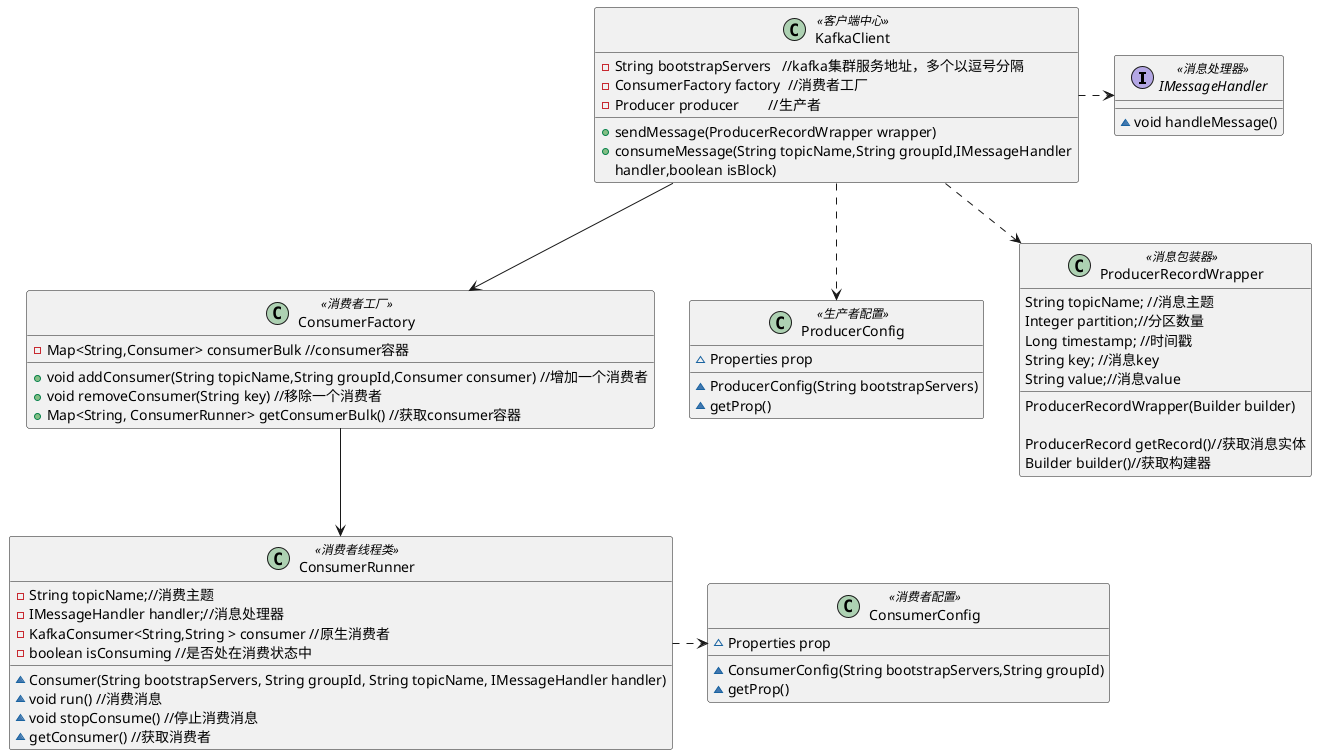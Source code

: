 @startuml

interface IMessageHandler<<消息处理器>>{
~void handleMessage()
}

class ConsumerRunner<<消费者线程类>>{

- String topicName;//消费主题
- IMessageHandler handler;//消息处理器
- KafkaConsumer<String,String > consumer //原生消费者
- boolean isConsuming //是否处在消费状态中

~ Consumer(String bootstrapServers, String groupId, String topicName, IMessageHandler handler)
~ void run() //消费消息
~ void stopConsume() //停止消费消息
~ getConsumer() //获取消费者
}

class ConsumerFactory<<消费者工厂>>{
- Map<String,Consumer> consumerBulk //consumer容器
+ void addConsumer(String topicName,String groupId,Consumer consumer) //增加一个消费者
+ void removeConsumer(String key) //移除一个消费者
+ Map<String, ConsumerRunner> getConsumerBulk() //获取consumer容器
}

class KafkaClient<<客户端中心>>{
- String bootstrapServers   //kafka集群服务地址，多个以逗号分隔
- ConsumerFactory factory  //消费者工厂
- Producer producer        //生产者
+ sendMessage(ProducerRecordWrapper wrapper)
+ consumeMessage(String topicName,String groupId,IMessageHandler
  handler,boolean isBlock)
}

class ProducerConfig<<生产者配置>>{
~ Properties prop
~ ProducerConfig(String bootstrapServers)
~ getProp()
}

class ConsumerConfig<<消费者配置>>{
~ Properties prop
~ ConsumerConfig(String bootstrapServers,String groupId)
~ getProp()
}

class ProducerRecordWrapper<<消息包装器>>{
String topicName; //消息主题
Integer partition;//分区数量
Long timestamp; //时间戳
String key; //消息key
String value;//消息value

ProducerRecordWrapper(Builder builder)

ProducerRecord getRecord()//获取消息实体
Builder builder()//获取构建器
}

KafkaClient .> IMessageHandler
KafkaClient ..>ProducerRecordWrapper
KafkaClient --> ConsumerFactory
KafkaClient ..> ProducerConfig
ConsumerRunner .> ConsumerConfig

ConsumerFactory --> ConsumerRunner


@enduml
